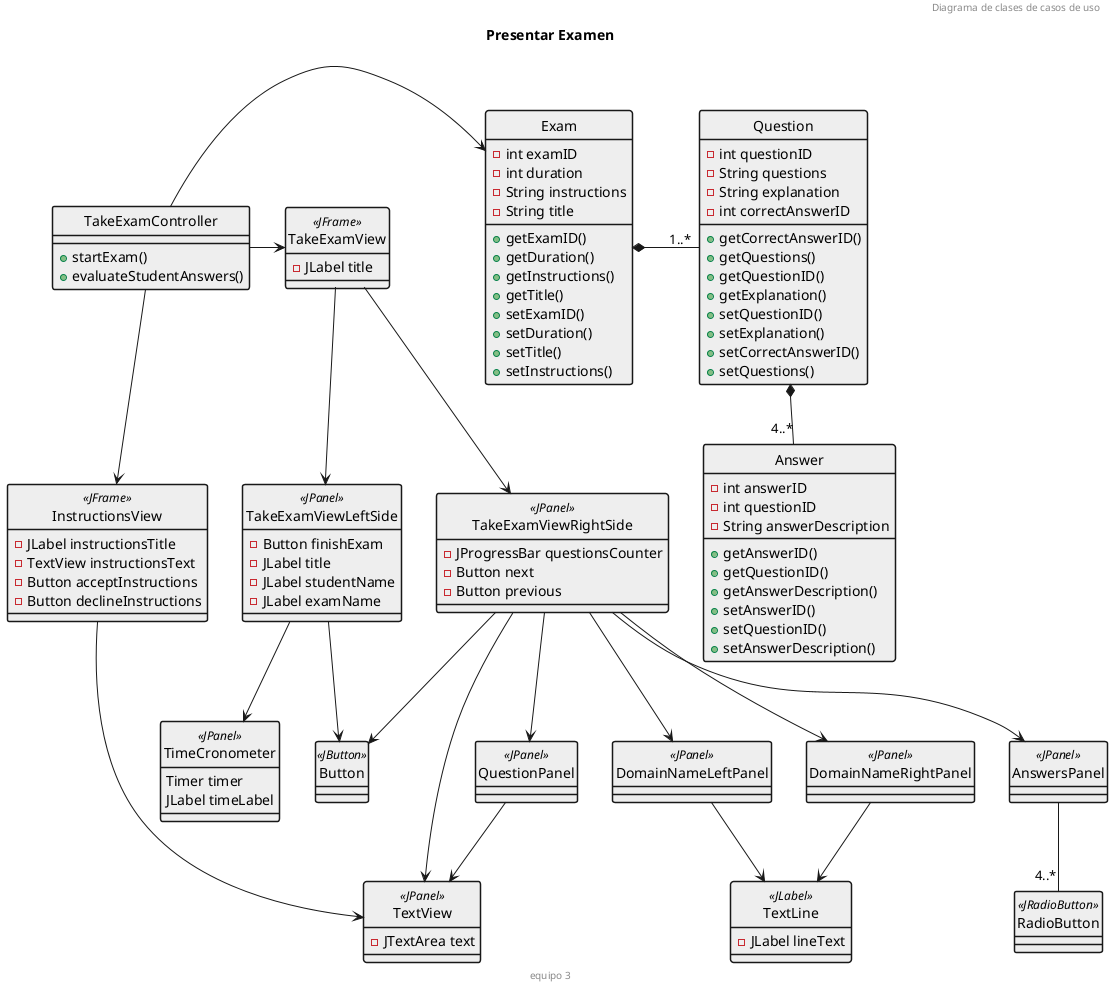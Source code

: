@startuml "Diagrama de clases"
header Diagrama de clases de casos de uso
title  Presentar Examen 
footer equipo 3

skinparam style strictuml
skinparam ClassBackGroundColor EEEEEE
skinparam ClassBorderThickness 1.5

class InstructionsView <<JFrame>>{
    -JLabel instructionsTitle
    -TextView instructionsText
    -Button acceptInstructions
    -Button declineInstructions
}

class Button <<JButton>>{
}

class RadioButton <<JRadioButton>>{    
}

class TextView <<JPanel>>{
    -JTextArea text
}

class TextLine <<JLabel>>{
    -JLabel lineText
}

class TakeExamController{    
    +startExam()
    +evaluateStudentAnswers()
}

class TakeExamView <<JFrame>>{ 
    -JLabel title   
}

class TakeExamViewLeftSide <<JPanel>>{
    -Button finishExam
    -JLabel title
    -JLabel studentName
    -JLabel examName

}

class TimeCronometer <<JPanel>>{
    Timer timer
    JLabel timeLabel
}

class TakeExamViewRightSide <<JPanel>>{
    -JProgressBar questionsCounter
    -Button next
    -Button previous
}

class DomainNameLeftPanel<<JPanel>>{
}

class DomainNameRightPanel<<JPanel>>{
}

class QuestionPanel <<JPanel>>{
    
}

class AnswersPanel <<JPanel>>{

}

class Exam{
    -int examID
    -int duration
    -String instructions
    -String title
    +getExamID()
    +getDuration()
    +getInstructions()
    +getTitle()
    +setExamID()
    +setDuration()
    +setTitle()
    +setInstructions()

}

class Question{
    -int questionID
    -String questions
    -String explanation
    -int correctAnswerID
    +getCorrectAnswerID()
    +getQuestions()
    +getQuestionID()
    +getExplanation()
    +setQuestionID()
    +setExplanation()
    +setCorrectAnswerID()
    +setQuestions()
}
class Answer{
    -int answerID
    -int questionID
    -String answerDescription
    +getAnswerID()
    +getQuestionID()
    +getAnswerDescription()
    +setAnswerID()
    +setQuestionID()
    +setAnswerDescription() 
}

TakeExamController->Exam
TakeExamController-down->InstructionsView
InstructionsView-->TextView
TakeExamController->TakeExamView
TakeExamView-->TakeExamViewLeftSide
TakeExamView-->TakeExamViewRightSide
TakeExamViewRightSide-->TextView
TakeExamViewRightSide-->QuestionPanel
TakeExamViewRightSide-->AnswersPanel
TakeExamViewRightSide-->DomainNameLeftPanel
TakeExamViewRightSide-->DomainNameRightPanel
TakeExamViewRightSide-->Button
TakeExamViewLeftSide-->Button
TakeExamViewLeftSide-->TimeCronometer
DomainNameLeftPanel-->TextLine
DomainNameRightPanel-->TextLine
QuestionPanel-->TextView
AnswersPanel--"4..*"RadioButton
Exam *- "1..*" Question
Question *-down- "4..*" Answer


@enduml